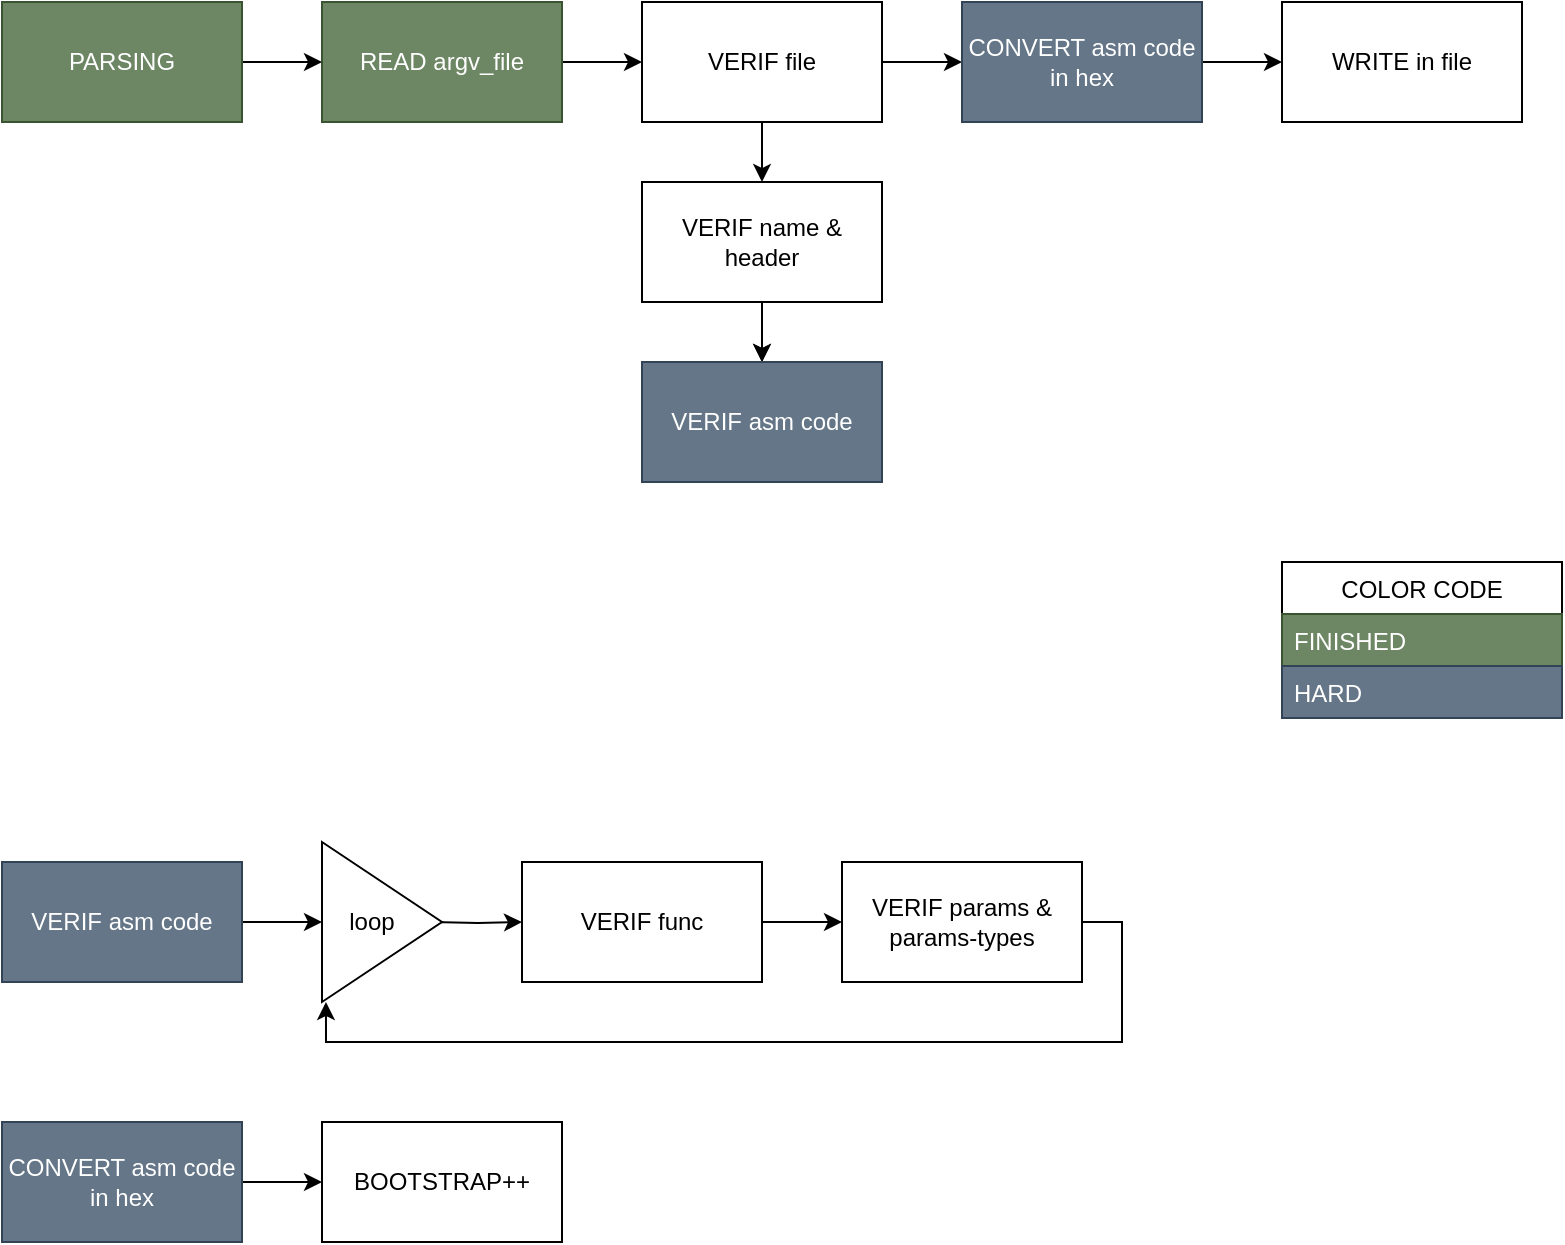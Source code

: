<mxfile>
    <diagram id="stukyoLYKDwqEfwfrE_7" name="Page-1">
        <mxGraphModel dx="1132" dy="692" grid="1" gridSize="10" guides="1" tooltips="1" connect="1" arrows="1" fold="1" page="1" pageScale="1" pageWidth="850" pageHeight="1100" math="0" shadow="0">
            <root>
                <mxCell id="0"/>
                <mxCell id="1" parent="0"/>
                <mxCell id="AyPsUSvWZMn7-LyFAKhy-5" value="" style="edgeStyle=orthogonalEdgeStyle;rounded=0;orthogonalLoop=1;jettySize=auto;html=1;" parent="1" source="AyPsUSvWZMn7-LyFAKhy-1" target="AyPsUSvWZMn7-LyFAKhy-4" edge="1">
                    <mxGeometry relative="1" as="geometry"/>
                </mxCell>
                <mxCell id="AyPsUSvWZMn7-LyFAKhy-1" value="READ argv_file" style="rounded=0;whiteSpace=wrap;html=1;fillColor=#6d8764;strokeColor=#3A5431;fontColor=#ffffff;" parent="1" vertex="1">
                    <mxGeometry x="200" y="40" width="120" height="60" as="geometry"/>
                </mxCell>
                <mxCell id="AyPsUSvWZMn7-LyFAKhy-3" value="" style="edgeStyle=orthogonalEdgeStyle;rounded=0;orthogonalLoop=1;jettySize=auto;html=1;" parent="1" source="AyPsUSvWZMn7-LyFAKhy-2" target="AyPsUSvWZMn7-LyFAKhy-1" edge="1">
                    <mxGeometry relative="1" as="geometry"/>
                </mxCell>
                <mxCell id="AyPsUSvWZMn7-LyFAKhy-2" value="PARSING" style="rounded=0;whiteSpace=wrap;html=1;fillColor=#6d8764;strokeColor=#3A5431;fontColor=#ffffff;" parent="1" vertex="1">
                    <mxGeometry x="40" y="40" width="120" height="60" as="geometry"/>
                </mxCell>
                <mxCell id="AyPsUSvWZMn7-LyFAKhy-8" value="" style="edgeStyle=orthogonalEdgeStyle;rounded=0;orthogonalLoop=1;jettySize=auto;html=1;" parent="1" source="AyPsUSvWZMn7-LyFAKhy-4" target="AyPsUSvWZMn7-LyFAKhy-6" edge="1">
                    <mxGeometry relative="1" as="geometry"/>
                </mxCell>
                <mxCell id="AyPsUSvWZMn7-LyFAKhy-12" value="" style="edgeStyle=orthogonalEdgeStyle;rounded=0;orthogonalLoop=1;jettySize=auto;html=1;" parent="1" source="AyPsUSvWZMn7-LyFAKhy-4" target="AyPsUSvWZMn7-LyFAKhy-11" edge="1">
                    <mxGeometry relative="1" as="geometry"/>
                </mxCell>
                <mxCell id="AyPsUSvWZMn7-LyFAKhy-4" value="VERIF file" style="rounded=0;whiteSpace=wrap;html=1;" parent="1" vertex="1">
                    <mxGeometry x="360" y="40" width="120" height="60" as="geometry"/>
                </mxCell>
                <mxCell id="AyPsUSvWZMn7-LyFAKhy-9" value="" style="edgeStyle=orthogonalEdgeStyle;rounded=0;orthogonalLoop=1;jettySize=auto;html=1;" parent="1" source="AyPsUSvWZMn7-LyFAKhy-6" target="AyPsUSvWZMn7-LyFAKhy-7" edge="1">
                    <mxGeometry relative="1" as="geometry"/>
                </mxCell>
                <mxCell id="AyPsUSvWZMn7-LyFAKhy-10" value="" style="edgeStyle=orthogonalEdgeStyle;rounded=0;orthogonalLoop=1;jettySize=auto;html=1;" parent="1" source="AyPsUSvWZMn7-LyFAKhy-6" target="AyPsUSvWZMn7-LyFAKhy-7" edge="1">
                    <mxGeometry relative="1" as="geometry"/>
                </mxCell>
                <mxCell id="AyPsUSvWZMn7-LyFAKhy-6" value="VERIF name &amp;amp; header" style="rounded=0;whiteSpace=wrap;html=1;" parent="1" vertex="1">
                    <mxGeometry x="360" y="130" width="120" height="60" as="geometry"/>
                </mxCell>
                <mxCell id="AyPsUSvWZMn7-LyFAKhy-7" value="VERIF asm code" style="rounded=0;whiteSpace=wrap;html=1;fillColor=#647687;strokeColor=#314354;fontColor=#ffffff;" parent="1" vertex="1">
                    <mxGeometry x="360" y="220" width="120" height="60" as="geometry"/>
                </mxCell>
                <mxCell id="AyPsUSvWZMn7-LyFAKhy-14" value="" style="edgeStyle=orthogonalEdgeStyle;rounded=0;orthogonalLoop=1;jettySize=auto;html=1;" parent="1" source="AyPsUSvWZMn7-LyFAKhy-11" target="AyPsUSvWZMn7-LyFAKhy-13" edge="1">
                    <mxGeometry relative="1" as="geometry"/>
                </mxCell>
                <mxCell id="AyPsUSvWZMn7-LyFAKhy-11" value="&lt;div&gt;CONVERT asm code&lt;br&gt;&lt;/div&gt;&lt;div&gt;in hex&lt;br&gt;&lt;/div&gt;" style="rounded=0;whiteSpace=wrap;html=1;fillColor=#647687;strokeColor=#314354;fontColor=#ffffff;" parent="1" vertex="1">
                    <mxGeometry x="520" y="40" width="120" height="60" as="geometry"/>
                </mxCell>
                <mxCell id="AyPsUSvWZMn7-LyFAKhy-13" value="WRITE in file" style="rounded=0;whiteSpace=wrap;html=1;" parent="1" vertex="1">
                    <mxGeometry x="680" y="40" width="120" height="60" as="geometry"/>
                </mxCell>
                <mxCell id="AyPsUSvWZMn7-LyFAKhy-24" value="" style="edgeStyle=orthogonalEdgeStyle;rounded=0;orthogonalLoop=1;jettySize=auto;html=1;" parent="1" source="AyPsUSvWZMn7-LyFAKhy-15" target="AyPsUSvWZMn7-LyFAKhy-23" edge="1">
                    <mxGeometry relative="1" as="geometry"/>
                </mxCell>
                <mxCell id="AyPsUSvWZMn7-LyFAKhy-15" value="VERIF asm code" style="rounded=0;whiteSpace=wrap;html=1;fillColor=#647687;strokeColor=#314354;fontColor=#ffffff;" parent="1" vertex="1">
                    <mxGeometry x="40" y="470" width="120" height="60" as="geometry"/>
                </mxCell>
                <mxCell id="AyPsUSvWZMn7-LyFAKhy-18" value="" style="edgeStyle=orthogonalEdgeStyle;rounded=0;orthogonalLoop=1;jettySize=auto;html=1;" parent="1" source="AyPsUSvWZMn7-LyFAKhy-16" target="AyPsUSvWZMn7-LyFAKhy-17" edge="1">
                    <mxGeometry relative="1" as="geometry"/>
                </mxCell>
                <mxCell id="AyPsUSvWZMn7-LyFAKhy-16" value="&lt;div&gt;CONVERT asm code&lt;br&gt;&lt;/div&gt;&lt;div&gt;in hex&lt;br&gt;&lt;/div&gt;" style="rounded=0;whiteSpace=wrap;html=1;fillColor=#647687;strokeColor=#314354;fontColor=#ffffff;" parent="1" vertex="1">
                    <mxGeometry x="40" y="600" width="120" height="60" as="geometry"/>
                </mxCell>
                <mxCell id="AyPsUSvWZMn7-LyFAKhy-17" value="BOOTSTRAP++" style="rounded=0;whiteSpace=wrap;html=1;" parent="1" vertex="1">
                    <mxGeometry x="200" y="600" width="120" height="60" as="geometry"/>
                </mxCell>
                <mxCell id="AyPsUSvWZMn7-LyFAKhy-22" value="" style="edgeStyle=orthogonalEdgeStyle;rounded=0;orthogonalLoop=1;jettySize=auto;html=1;" parent="1" source="AyPsUSvWZMn7-LyFAKhy-19" target="AyPsUSvWZMn7-LyFAKhy-21" edge="1">
                    <mxGeometry relative="1" as="geometry"/>
                </mxCell>
                <mxCell id="AyPsUSvWZMn7-LyFAKhy-19" value="VERIF func" style="rounded=0;whiteSpace=wrap;html=1;" parent="1" vertex="1">
                    <mxGeometry x="300" y="470" width="120" height="60" as="geometry"/>
                </mxCell>
                <mxCell id="AyPsUSvWZMn7-LyFAKhy-26" style="edgeStyle=orthogonalEdgeStyle;rounded=0;orthogonalLoop=1;jettySize=auto;html=1;entryX=0.033;entryY=1;entryDx=0;entryDy=0;entryPerimeter=0;" parent="1" source="AyPsUSvWZMn7-LyFAKhy-21" target="AyPsUSvWZMn7-LyFAKhy-23" edge="1">
                    <mxGeometry relative="1" as="geometry">
                        <Array as="points">
                            <mxPoint x="600" y="500"/>
                            <mxPoint x="600" y="560"/>
                            <mxPoint x="202" y="560"/>
                        </Array>
                    </mxGeometry>
                </mxCell>
                <mxCell id="AyPsUSvWZMn7-LyFAKhy-21" value="VERIF params &amp;amp; params-types" style="rounded=0;whiteSpace=wrap;html=1;" parent="1" vertex="1">
                    <mxGeometry x="460" y="470" width="120" height="60" as="geometry"/>
                </mxCell>
                <mxCell id="AyPsUSvWZMn7-LyFAKhy-25" value="" style="edgeStyle=orthogonalEdgeStyle;rounded=0;orthogonalLoop=1;jettySize=auto;html=1;" parent="1" target="AyPsUSvWZMn7-LyFAKhy-19" edge="1">
                    <mxGeometry relative="1" as="geometry">
                        <mxPoint x="255" y="500" as="sourcePoint"/>
                    </mxGeometry>
                </mxCell>
                <mxCell id="AyPsUSvWZMn7-LyFAKhy-23" value="&lt;div&gt;loop&amp;nbsp;&amp;nbsp;&amp;nbsp; &lt;br&gt;&lt;/div&gt;" style="triangle;whiteSpace=wrap;html=1;" parent="1" vertex="1">
                    <mxGeometry x="200" y="460" width="60" height="80" as="geometry"/>
                </mxCell>
                <mxCell id="36" value="COLOR CODE" style="swimlane;fontStyle=0;childLayout=stackLayout;horizontal=1;startSize=26;fillColor=none;horizontalStack=0;resizeParent=1;resizeParentMax=0;resizeLast=0;collapsible=1;marginBottom=0;" vertex="1" parent="1">
                    <mxGeometry x="680" y="320" width="140" height="78" as="geometry"/>
                </mxCell>
                <mxCell id="37" value="FINISHED" style="text;strokeColor=#3A5431;fillColor=#6d8764;align=left;verticalAlign=top;spacingLeft=4;spacingRight=4;overflow=hidden;rotatable=0;points=[[0,0.5],[1,0.5]];portConstraint=eastwest;fontColor=#ffffff;" vertex="1" parent="36">
                    <mxGeometry y="26" width="140" height="26" as="geometry"/>
                </mxCell>
                <mxCell id="38" value="HARD" style="text;strokeColor=#314354;fillColor=#647687;align=left;verticalAlign=top;spacingLeft=4;spacingRight=4;overflow=hidden;rotatable=0;points=[[0,0.5],[1,0.5]];portConstraint=eastwest;fontColor=#ffffff;" vertex="1" parent="36">
                    <mxGeometry y="52" width="140" height="26" as="geometry"/>
                </mxCell>
            </root>
        </mxGraphModel>
    </diagram>
</mxfile>
